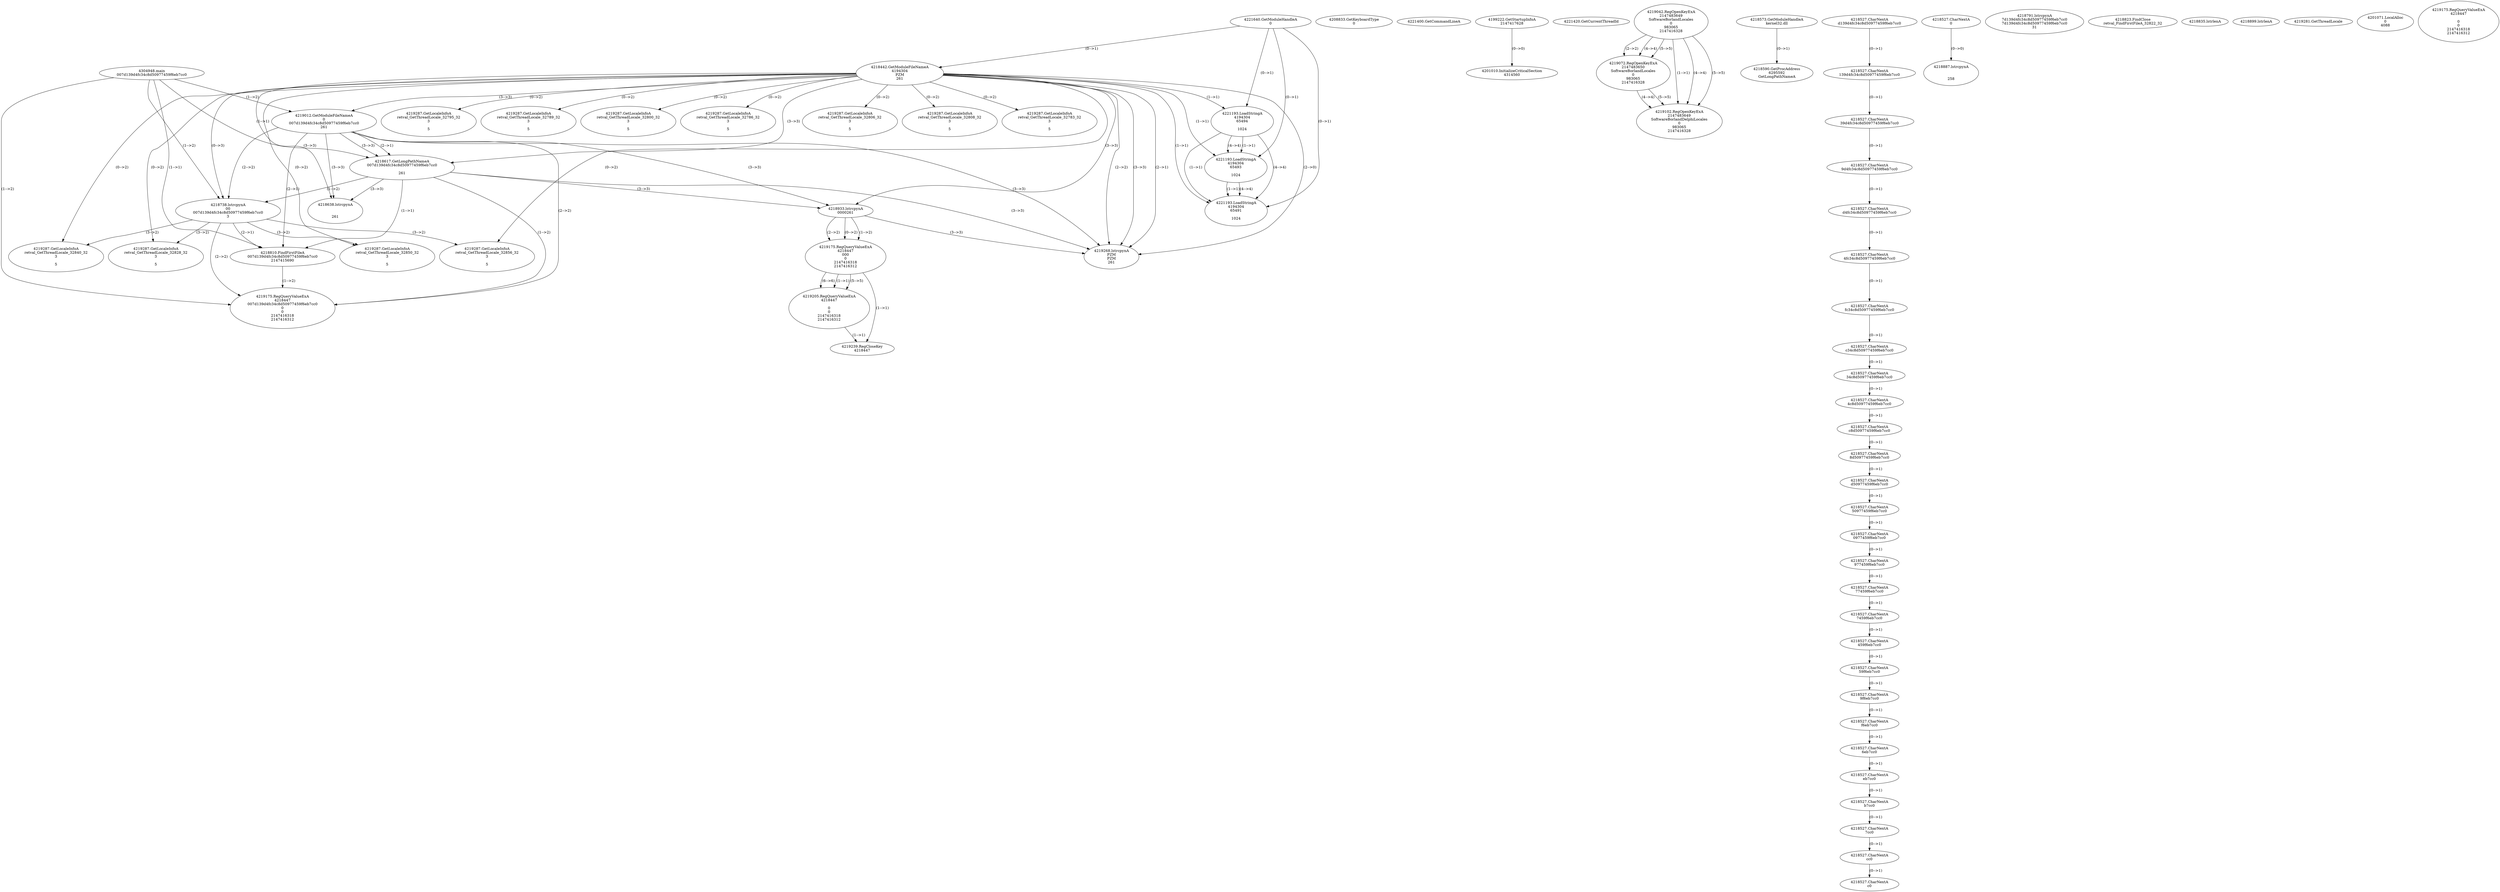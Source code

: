 // Global SCDG with merge call
digraph {
	0 [label="4304948.main
007d139d4fc34c8d50977459f6eb7cc0"]
	1 [label="4221640.GetModuleHandleA
0"]
	2 [label="4208833.GetKeyboardType
0"]
	3 [label="4221400.GetCommandLineA
"]
	4 [label="4199222.GetStartupInfoA
2147417628"]
	5 [label="4221420.GetCurrentThreadId
"]
	6 [label="4218442.GetModuleFileNameA
4194304
PZM
261"]
	1 -> 6 [label="(0-->1)"]
	7 [label="4219012.GetModuleFileNameA
0
007d139d4fc34c8d50977459f6eb7cc0
261"]
	0 -> 7 [label="(1-->2)"]
	6 -> 7 [label="(3-->3)"]
	8 [label="4219042.RegOpenKeyExA
2147483649
Software\Borland\Locales
0
983065
2147416328"]
	9 [label="4219072.RegOpenKeyExA
2147483650
Software\Borland\Locales
0
983065
2147416328"]
	8 -> 9 [label="(2-->2)"]
	8 -> 9 [label="(4-->4)"]
	8 -> 9 [label="(5-->5)"]
	10 [label="4219102.RegOpenKeyExA
2147483649
Software\Borland\Delphi\Locales
0
983065
2147416328"]
	8 -> 10 [label="(1-->1)"]
	8 -> 10 [label="(4-->4)"]
	9 -> 10 [label="(4-->4)"]
	8 -> 10 [label="(5-->5)"]
	9 -> 10 [label="(5-->5)"]
	11 [label="4218573.GetModuleHandleA
kernel32.dll"]
	12 [label="4218590.GetProcAddress
6295592
GetLongPathNameA"]
	11 -> 12 [label="(0-->1)"]
	13 [label="4218617.GetLongPathNameA
007d139d4fc34c8d50977459f6eb7cc0

261"]
	0 -> 13 [label="(1-->1)"]
	7 -> 13 [label="(2-->1)"]
	6 -> 13 [label="(3-->3)"]
	7 -> 13 [label="(3-->3)"]
	14 [label="4218738.lstrcpynA
00
007d139d4fc34c8d50977459f6eb7cc0
3"]
	0 -> 14 [label="(1-->2)"]
	7 -> 14 [label="(2-->2)"]
	13 -> 14 [label="(1-->2)"]
	6 -> 14 [label="(0-->3)"]
	15 [label="4218527.CharNextA
d139d4fc34c8d50977459f6eb7cc0"]
	16 [label="4218527.CharNextA
139d4fc34c8d50977459f6eb7cc0"]
	15 -> 16 [label="(0-->1)"]
	17 [label="4218527.CharNextA
39d4fc34c8d50977459f6eb7cc0"]
	16 -> 17 [label="(0-->1)"]
	18 [label="4218527.CharNextA
9d4fc34c8d50977459f6eb7cc0"]
	17 -> 18 [label="(0-->1)"]
	19 [label="4218527.CharNextA
d4fc34c8d50977459f6eb7cc0"]
	18 -> 19 [label="(0-->1)"]
	20 [label="4218527.CharNextA
4fc34c8d50977459f6eb7cc0"]
	19 -> 20 [label="(0-->1)"]
	21 [label="4218527.CharNextA
fc34c8d50977459f6eb7cc0"]
	20 -> 21 [label="(0-->1)"]
	22 [label="4218527.CharNextA
c34c8d50977459f6eb7cc0"]
	21 -> 22 [label="(0-->1)"]
	23 [label="4218527.CharNextA
34c8d50977459f6eb7cc0"]
	22 -> 23 [label="(0-->1)"]
	24 [label="4218527.CharNextA
4c8d50977459f6eb7cc0"]
	23 -> 24 [label="(0-->1)"]
	25 [label="4218527.CharNextA
c8d50977459f6eb7cc0"]
	24 -> 25 [label="(0-->1)"]
	26 [label="4218527.CharNextA
8d50977459f6eb7cc0"]
	25 -> 26 [label="(0-->1)"]
	27 [label="4218527.CharNextA
d50977459f6eb7cc0"]
	26 -> 27 [label="(0-->1)"]
	28 [label="4218527.CharNextA
50977459f6eb7cc0"]
	27 -> 28 [label="(0-->1)"]
	29 [label="4218527.CharNextA
0977459f6eb7cc0"]
	28 -> 29 [label="(0-->1)"]
	30 [label="4218527.CharNextA
977459f6eb7cc0"]
	29 -> 30 [label="(0-->1)"]
	31 [label="4218527.CharNextA
77459f6eb7cc0"]
	30 -> 31 [label="(0-->1)"]
	32 [label="4218527.CharNextA
7459f6eb7cc0"]
	31 -> 32 [label="(0-->1)"]
	33 [label="4218527.CharNextA
459f6eb7cc0"]
	32 -> 33 [label="(0-->1)"]
	34 [label="4218527.CharNextA
59f6eb7cc0"]
	33 -> 34 [label="(0-->1)"]
	35 [label="4218527.CharNextA
9f6eb7cc0"]
	34 -> 35 [label="(0-->1)"]
	36 [label="4218527.CharNextA
f6eb7cc0"]
	35 -> 36 [label="(0-->1)"]
	37 [label="4218527.CharNextA
6eb7cc0"]
	36 -> 37 [label="(0-->1)"]
	38 [label="4218527.CharNextA
eb7cc0"]
	37 -> 38 [label="(0-->1)"]
	39 [label="4218527.CharNextA
b7cc0"]
	38 -> 39 [label="(0-->1)"]
	40 [label="4218527.CharNextA
7cc0"]
	39 -> 40 [label="(0-->1)"]
	41 [label="4218527.CharNextA
cc0"]
	40 -> 41 [label="(0-->1)"]
	42 [label="4218527.CharNextA
c0"]
	41 -> 42 [label="(0-->1)"]
	43 [label="4218527.CharNextA
0"]
	44 [label="4218791.lstrcpynA
7d139d4fc34c8d50977459f6eb7cc0
7d139d4fc34c8d50977459f6eb7cc0
31"]
	45 [label="4218810.FindFirstFileA
007d139d4fc34c8d50977459f6eb7cc0
2147415690"]
	0 -> 45 [label="(1-->1)"]
	7 -> 45 [label="(2-->1)"]
	13 -> 45 [label="(1-->1)"]
	14 -> 45 [label="(2-->1)"]
	46 [label="4218823.FindClose
retval_FindFirstFileA_32822_32"]
	47 [label="4218835.lstrlenA
"]
	48 [label="4218887.lstrcpynA


258"]
	43 -> 48 [label="(0-->0)"]
	49 [label="4218899.lstrlenA
"]
	50 [label="4218933.lstrcpynA
00\
00\
261"]
	6 -> 50 [label="(3-->3)"]
	7 -> 50 [label="(3-->3)"]
	13 -> 50 [label="(3-->3)"]
	51 [label="4219175.RegQueryValueExA
4218447
00\
0
0
2147416318
2147416312"]
	50 -> 51 [label="(1-->2)"]
	50 -> 51 [label="(2-->2)"]
	50 -> 51 [label="(0-->2)"]
	52 [label="4219205.RegQueryValueExA
4218447

0
0
2147416318
2147416312"]
	51 -> 52 [label="(1-->1)"]
	51 -> 52 [label="(5-->5)"]
	51 -> 52 [label="(6-->6)"]
	53 [label="4219239.RegCloseKey
4218447"]
	51 -> 53 [label="(1-->1)"]
	52 -> 53 [label="(1-->1)"]
	54 [label="4219268.lstrcpynA
PZM
PZM
261"]
	6 -> 54 [label="(2-->1)"]
	6 -> 54 [label="(2-->2)"]
	6 -> 54 [label="(3-->3)"]
	7 -> 54 [label="(3-->3)"]
	13 -> 54 [label="(3-->3)"]
	50 -> 54 [label="(3-->3)"]
	6 -> 54 [label="(2-->0)"]
	55 [label="4219281.GetThreadLocale
"]
	56 [label="4219287.GetLocaleInfoA
retval_GetThreadLocale_32850_32
3

5"]
	6 -> 56 [label="(0-->2)"]
	14 -> 56 [label="(3-->2)"]
	57 [label="4221193.LoadStringA
4194304
65494

1024"]
	1 -> 57 [label="(0-->1)"]
	6 -> 57 [label="(1-->1)"]
	58 [label="4201010.InitializeCriticalSection
4314560"]
	4 -> 58 [label="(0-->0)"]
	59 [label="4201071.LocalAlloc
0
4088"]
	60 [label="4218638.lstrcpynA


261"]
	6 -> 60 [label="(3-->3)"]
	7 -> 60 [label="(3-->3)"]
	13 -> 60 [label="(3-->3)"]
	61 [label="4219175.RegQueryValueExA
4218447

0
0
2147416318
2147416312"]
	62 [label="4219287.GetLocaleInfoA
retval_GetThreadLocale_32795_32
3

5"]
	6 -> 62 [label="(0-->2)"]
	63 [label="4219175.RegQueryValueExA
4218447
007d139d4fc34c8d50977459f6eb7cc0
0
0
2147416318
2147416312"]
	0 -> 63 [label="(1-->2)"]
	7 -> 63 [label="(2-->2)"]
	13 -> 63 [label="(1-->2)"]
	14 -> 63 [label="(2-->2)"]
	45 -> 63 [label="(1-->2)"]
	64 [label="4219287.GetLocaleInfoA
retval_GetThreadLocale_32840_32
3

5"]
	6 -> 64 [label="(0-->2)"]
	14 -> 64 [label="(3-->2)"]
	65 [label="4221193.LoadStringA
4194304
65493

1024"]
	1 -> 65 [label="(0-->1)"]
	6 -> 65 [label="(1-->1)"]
	57 -> 65 [label="(1-->1)"]
	57 -> 65 [label="(4-->4)"]
	66 [label="4219287.GetLocaleInfoA
retval_GetThreadLocale_32789_32
3

5"]
	6 -> 66 [label="(0-->2)"]
	67 [label="4219287.GetLocaleInfoA
retval_GetThreadLocale_32828_32
3

5"]
	6 -> 67 [label="(0-->2)"]
	14 -> 67 [label="(3-->2)"]
	68 [label="4219287.GetLocaleInfoA
retval_GetThreadLocale_32800_32
3

5"]
	6 -> 68 [label="(0-->2)"]
	69 [label="4221193.LoadStringA
4194304
65491

1024"]
	1 -> 69 [label="(0-->1)"]
	6 -> 69 [label="(1-->1)"]
	57 -> 69 [label="(1-->1)"]
	65 -> 69 [label="(1-->1)"]
	57 -> 69 [label="(4-->4)"]
	65 -> 69 [label="(4-->4)"]
	70 [label="4219287.GetLocaleInfoA
retval_GetThreadLocale_32786_32
3

5"]
	6 -> 70 [label="(0-->2)"]
	71 [label="4219287.GetLocaleInfoA
retval_GetThreadLocale_32856_32
3

5"]
	6 -> 71 [label="(0-->2)"]
	14 -> 71 [label="(3-->2)"]
	72 [label="4219287.GetLocaleInfoA
retval_GetThreadLocale_32806_32
3

5"]
	6 -> 72 [label="(0-->2)"]
	73 [label="4219287.GetLocaleInfoA
retval_GetThreadLocale_32808_32
3

5"]
	6 -> 73 [label="(0-->2)"]
	74 [label="4219287.GetLocaleInfoA
retval_GetThreadLocale_32783_32
3

5"]
	6 -> 74 [label="(0-->2)"]
}
